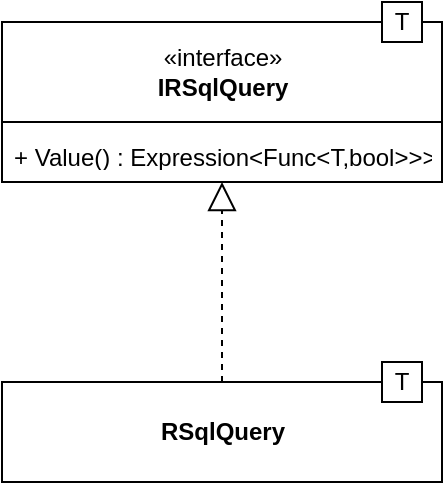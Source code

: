<mxfile version="13.9.9" type="device" pages="3"><diagram id="C5RBs43oDa-KdzZeNtuy" name="uml_IRSqlQuery"><mxGraphModel dx="2893" dy="1212" grid="1" gridSize="10" guides="1" tooltips="1" connect="1" arrows="1" fold="1" page="1" pageScale="1" pageWidth="827" pageHeight="1169" math="0" shadow="0"><root><mxCell id="WIyWlLk6GJQsqaUBKTNV-0"/><mxCell id="WIyWlLk6GJQsqaUBKTNV-1" parent="WIyWlLk6GJQsqaUBKTNV-0"/><mxCell id="WBPGaa_xWGMgjI6eT2L5-0" value="«interface»&lt;br&gt;&lt;b&gt;IRSqlQuery&lt;/b&gt;" style="html=1;" parent="WIyWlLk6GJQsqaUBKTNV-1" vertex="1"><mxGeometry x="-10" y="110" width="220" height="50" as="geometry"/></mxCell><mxCell id="WBPGaa_xWGMgjI6eT2L5-1" value="T" style="rounded=0;whiteSpace=wrap;html=1;" parent="WIyWlLk6GJQsqaUBKTNV-1" vertex="1"><mxGeometry x="180" y="100" width="20" height="20" as="geometry"/></mxCell><mxCell id="WBPGaa_xWGMgjI6eT2L5-2" value="" style="rounded=0;whiteSpace=wrap;html=1;" parent="WIyWlLk6GJQsqaUBKTNV-1" vertex="1"><mxGeometry x="-10" y="160" width="220" height="30" as="geometry"/></mxCell><mxCell id="zkfFHV4jXpPFQw0GAbJ--20" value="+ Value() : Expression&lt;Func&lt;T,bool&gt;&gt;&gt;" style="text;align=left;verticalAlign=top;spacingLeft=4;spacingRight=4;overflow=hidden;rotatable=0;points=[[0,0.5],[1,0.5]];portConstraint=eastwest;rounded=0;shadow=0;html=0;" parent="WIyWlLk6GJQsqaUBKTNV-1" vertex="1"><mxGeometry x="-10" y="164" width="220" height="16" as="geometry"/></mxCell><mxCell id="WBPGaa_xWGMgjI6eT2L5-8" value="&lt;b&gt;RSqlQuery&lt;/b&gt;" style="html=1;" parent="WIyWlLk6GJQsqaUBKTNV-1" vertex="1"><mxGeometry x="-10" y="290" width="220" height="50" as="geometry"/></mxCell><mxCell id="WBPGaa_xWGMgjI6eT2L5-9" value="T" style="rounded=0;whiteSpace=wrap;html=1;" parent="WIyWlLk6GJQsqaUBKTNV-1" vertex="1"><mxGeometry x="180" y="280" width="20" height="20" as="geometry"/></mxCell><mxCell id="WBPGaa_xWGMgjI6eT2L5-12" value="" style="endArrow=block;dashed=1;endFill=0;endSize=12;html=1;entryX=0.5;entryY=1;entryDx=0;entryDy=0;exitX=0.5;exitY=0;exitDx=0;exitDy=0;" parent="WIyWlLk6GJQsqaUBKTNV-1" source="WBPGaa_xWGMgjI6eT2L5-8" target="WBPGaa_xWGMgjI6eT2L5-2" edge="1"><mxGeometry width="160" relative="1" as="geometry"><mxPoint x="-60" y="220" as="sourcePoint"/><mxPoint x="100" y="220" as="targetPoint"/></mxGeometry></mxCell></root></mxGraphModel></diagram><diagram id="ebSQf7nc5Zsh5cuEHKk4" name="uml_IRSqlPageableQuery"><mxGraphModel dx="2066" dy="1265" grid="1" gridSize="10" guides="1" tooltips="1" connect="1" arrows="1" fold="1" page="1" pageScale="1" pageWidth="827" pageHeight="1169" math="0" shadow="0"><root><mxCell id="iQuJ6f6KQGie0lwmpmae-0"/><mxCell id="iQuJ6f6KQGie0lwmpmae-1" parent="iQuJ6f6KQGie0lwmpmae-0"/><mxCell id="-tXqvGR0ilCXmR5mg5KM-0" value="«interface»&lt;br&gt;&lt;b&gt;IRSqlPageable&lt;/b&gt;" style="html=1;" parent="iQuJ6f6KQGie0lwmpmae-1" vertex="1"><mxGeometry x="340" y="110" width="170" height="50" as="geometry"/></mxCell><mxCell id="-tXqvGR0ilCXmR5mg5KM-1" value="T" style="rounded=0;whiteSpace=wrap;html=1;" parent="iQuJ6f6KQGie0lwmpmae-1" vertex="1"><mxGeometry x="470" y="100" width="20" height="20" as="geometry"/></mxCell><mxCell id="-tXqvGR0ilCXmR5mg5KM-2" value="" style="edgeStyle=orthogonalEdgeStyle;rounded=0;orthogonalLoop=1;jettySize=auto;html=1;entryX=0;entryY=0.5;entryDx=0;entryDy=0;" parent="iQuJ6f6KQGie0lwmpmae-1" source="-tXqvGR0ilCXmR5mg5KM-3" target="-tXqvGR0ilCXmR5mg5KM-5" edge="1"><mxGeometry relative="1" as="geometry"><mxPoint x="590" y="195" as="targetPoint"/></mxGeometry></mxCell><mxCell id="-tXqvGR0ilCXmR5mg5KM-3" value="" style="rounded=0;whiteSpace=wrap;html=1;" parent="iQuJ6f6KQGie0lwmpmae-1" vertex="1"><mxGeometry x="340" y="160" width="170" height="70" as="geometry"/></mxCell><mxCell id="-tXqvGR0ilCXmR5mg5KM-4" value="+ PageSize : int&#10;+ PageNumber : int&#10;" style="text;align=left;verticalAlign=top;spacingLeft=4;spacingRight=4;overflow=hidden;rotatable=0;points=[[0,0.5],[1,0.5]];portConstraint=eastwest;rounded=0;shadow=0;html=0;" parent="iQuJ6f6KQGie0lwmpmae-1" vertex="1"><mxGeometry x="350" y="167" width="150" height="53" as="geometry"/></mxCell><mxCell id="-tXqvGR0ilCXmR5mg5KM-5" value="&lt;b&gt;RSqlSort&lt;/b&gt;" style="html=1;" parent="iQuJ6f6KQGie0lwmpmae-1" vertex="1"><mxGeometry x="630" y="100" width="280" height="50" as="geometry"/></mxCell><mxCell id="-tXqvGR0ilCXmR5mg5KM-6" value="T" style="rounded=0;whiteSpace=wrap;html=1;" parent="iQuJ6f6KQGie0lwmpmae-1" vertex="1"><mxGeometry x="880" y="90" width="20" height="20" as="geometry"/></mxCell><mxCell id="-0Qsac1WYPCGcftS0Vr7-0" style="edgeStyle=orthogonalEdgeStyle;rounded=0;orthogonalLoop=1;jettySize=auto;html=1;entryX=0.646;entryY=1.033;entryDx=0;entryDy=0;entryPerimeter=0;endArrow=none;endFill=0;" edge="1" parent="iQuJ6f6KQGie0lwmpmae-1" source="-tXqvGR0ilCXmR5mg5KM-7" target="-tXqvGR0ilCXmR5mg5KM-7"><mxGeometry relative="1" as="geometry"><mxPoint x="1060" y="280" as="targetPoint"/><Array as="points"><mxPoint x="910" y="130"/><mxPoint x="990" y="130"/><mxPoint x="990" y="270"/><mxPoint x="811" y="270"/></Array></mxGeometry></mxCell><mxCell id="-tXqvGR0ilCXmR5mg5KM-7" value="" style="rounded=0;whiteSpace=wrap;html=1;" parent="iQuJ6f6KQGie0lwmpmae-1" vertex="1"><mxGeometry x="630" y="150" width="280" height="60" as="geometry"/></mxCell><mxCell id="-tXqvGR0ilCXmR5mg5KM-9" value="" style="endArrow=block;dashed=1;endFill=0;endSize=12;html=1;exitX=0.5;exitY=0;exitDx=0;exitDy=0;entryX=0.5;entryY=1;entryDx=0;entryDy=0;" parent="iQuJ6f6KQGie0lwmpmae-1" source="-tXqvGR0ilCXmR5mg5KM-10" target="-tXqvGR0ilCXmR5mg5KM-3" edge="1"><mxGeometry width="160" relative="1" as="geometry"><mxPoint x="200" y="480" as="sourcePoint"/><mxPoint x="550" y="640" as="targetPoint"/></mxGeometry></mxCell><mxCell id="-tXqvGR0ilCXmR5mg5KM-10" value="&lt;b&gt;RSqlPageable&lt;/b&gt;" style="html=1;" parent="iQuJ6f6KQGie0lwmpmae-1" vertex="1"><mxGeometry x="340" y="290" width="170" height="50" as="geometry"/></mxCell><mxCell id="-tXqvGR0ilCXmR5mg5KM-11" value="T" style="rounded=0;whiteSpace=wrap;html=1;" parent="iQuJ6f6KQGie0lwmpmae-1" vertex="1"><mxGeometry x="480" y="280" width="20" height="20" as="geometry"/></mxCell><mxCell id="-tXqvGR0ilCXmR5mg5KM-12" value="+Sort" style="text;html=1;strokeColor=none;fillColor=none;align=center;verticalAlign=middle;whiteSpace=wrap;rounded=0;" parent="iQuJ6f6KQGie0lwmpmae-1" vertex="1"><mxGeometry x="580" y="130" width="40" height="20" as="geometry"/></mxCell><mxCell id="-0Qsac1WYPCGcftS0Vr7-1" value="+Next" style="text;html=1;strokeColor=none;fillColor=none;align=center;verticalAlign=middle;whiteSpace=wrap;rounded=0;" vertex="1" parent="iQuJ6f6KQGie0lwmpmae-1"><mxGeometry x="940" y="100" width="40" height="20" as="geometry"/></mxCell><mxCell id="-0Qsac1WYPCGcftS0Vr7-3" value="+ Previous" style="text;html=1;strokeColor=none;fillColor=none;align=center;verticalAlign=middle;whiteSpace=wrap;rounded=0;" vertex="1" parent="iQuJ6f6KQGie0lwmpmae-1"><mxGeometry x="820" y="220" width="60" height="20" as="geometry"/></mxCell><mxCell id="-0Qsac1WYPCGcftS0Vr7-5" value="+ Value : Expression&lt;func&lt;T,object&gt;&gt;&#10;+ IsDescending : bool&#10;" style="text;align=left;verticalAlign=top;spacingLeft=4;spacingRight=4;overflow=hidden;rotatable=0;points=[[0,0.5],[1,0.5]];portConstraint=eastwest;rounded=0;shadow=0;html=0;" vertex="1" parent="iQuJ6f6KQGie0lwmpmae-1"><mxGeometry x="640" y="160" width="220" height="53" as="geometry"/></mxCell></root></mxGraphModel></diagram><diagram id="L-NvhGJMvpVcEENjxm0J" name="uml_IRSqlPage"><mxGraphModel dx="1773" dy="703" grid="1" gridSize="10" guides="1" tooltips="1" connect="1" arrows="1" fold="1" page="1" pageScale="1" pageWidth="827" pageHeight="1169" math="0" shadow="0"><root><mxCell id="NYLldYUEnl-M3a45NQ4m-0"/><mxCell id="NYLldYUEnl-M3a45NQ4m-1" parent="NYLldYUEnl-M3a45NQ4m-0"/><mxCell id="SiqXK8Y16dbjVI_3SuHa-0" value="«interface»&lt;br&gt;&lt;b&gt;IRSqlPage&lt;/b&gt;" style="html=1;" vertex="1" parent="NYLldYUEnl-M3a45NQ4m-1"><mxGeometry x="-10" y="440" width="220" height="50" as="geometry"/></mxCell><mxCell id="SiqXK8Y16dbjVI_3SuHa-1" value="T" style="rounded=0;whiteSpace=wrap;html=1;" vertex="1" parent="NYLldYUEnl-M3a45NQ4m-1"><mxGeometry x="180" y="430" width="20" height="20" as="geometry"/></mxCell><mxCell id="SiqXK8Y16dbjVI_3SuHa-2" value="" style="rounded=0;whiteSpace=wrap;html=1;" vertex="1" parent="NYLldYUEnl-M3a45NQ4m-1"><mxGeometry x="-10" y="490" width="220" height="150" as="geometry"/></mxCell><mxCell id="SiqXK8Y16dbjVI_3SuHa-3" value="+TotalElements : int&#10;+ Number : int&#10;+ NumberOfElement : int&#10;+TotalPages : int&#10;+HasContent : bool&#10;+HasNext : bool&#10;+HasPrevious: bool&#10;+ Content : IList&lt;T&gt;" style="text;align=left;verticalAlign=top;spacingLeft=4;spacingRight=4;overflow=hidden;rotatable=0;points=[[0,0.5],[1,0.5]];portConstraint=eastwest;rounded=0;shadow=0;html=0;" vertex="1" parent="NYLldYUEnl-M3a45NQ4m-1"><mxGeometry x="-10" y="494" width="220" height="126" as="geometry"/></mxCell><mxCell id="SiqXK8Y16dbjVI_3SuHa-4" value="&lt;b&gt;RSqlPage&lt;/b&gt;" style="html=1;" vertex="1" parent="NYLldYUEnl-M3a45NQ4m-1"><mxGeometry x="-10" y="690" width="220" height="50" as="geometry"/></mxCell><mxCell id="SiqXK8Y16dbjVI_3SuHa-5" value="T" style="rounded=0;whiteSpace=wrap;html=1;" vertex="1" parent="NYLldYUEnl-M3a45NQ4m-1"><mxGeometry x="180" y="680" width="20" height="20" as="geometry"/></mxCell><mxCell id="SiqXK8Y16dbjVI_3SuHa-6" value="" style="endArrow=block;dashed=1;endFill=0;endSize=12;html=1;exitX=0.5;exitY=0;exitDx=0;exitDy=0;" edge="1" parent="NYLldYUEnl-M3a45NQ4m-1" source="SiqXK8Y16dbjVI_3SuHa-4"><mxGeometry width="160" relative="1" as="geometry"><mxPoint x="-60" y="550" as="sourcePoint"/><mxPoint x="100" y="640" as="targetPoint"/></mxGeometry></mxCell></root></mxGraphModel></diagram></mxfile>